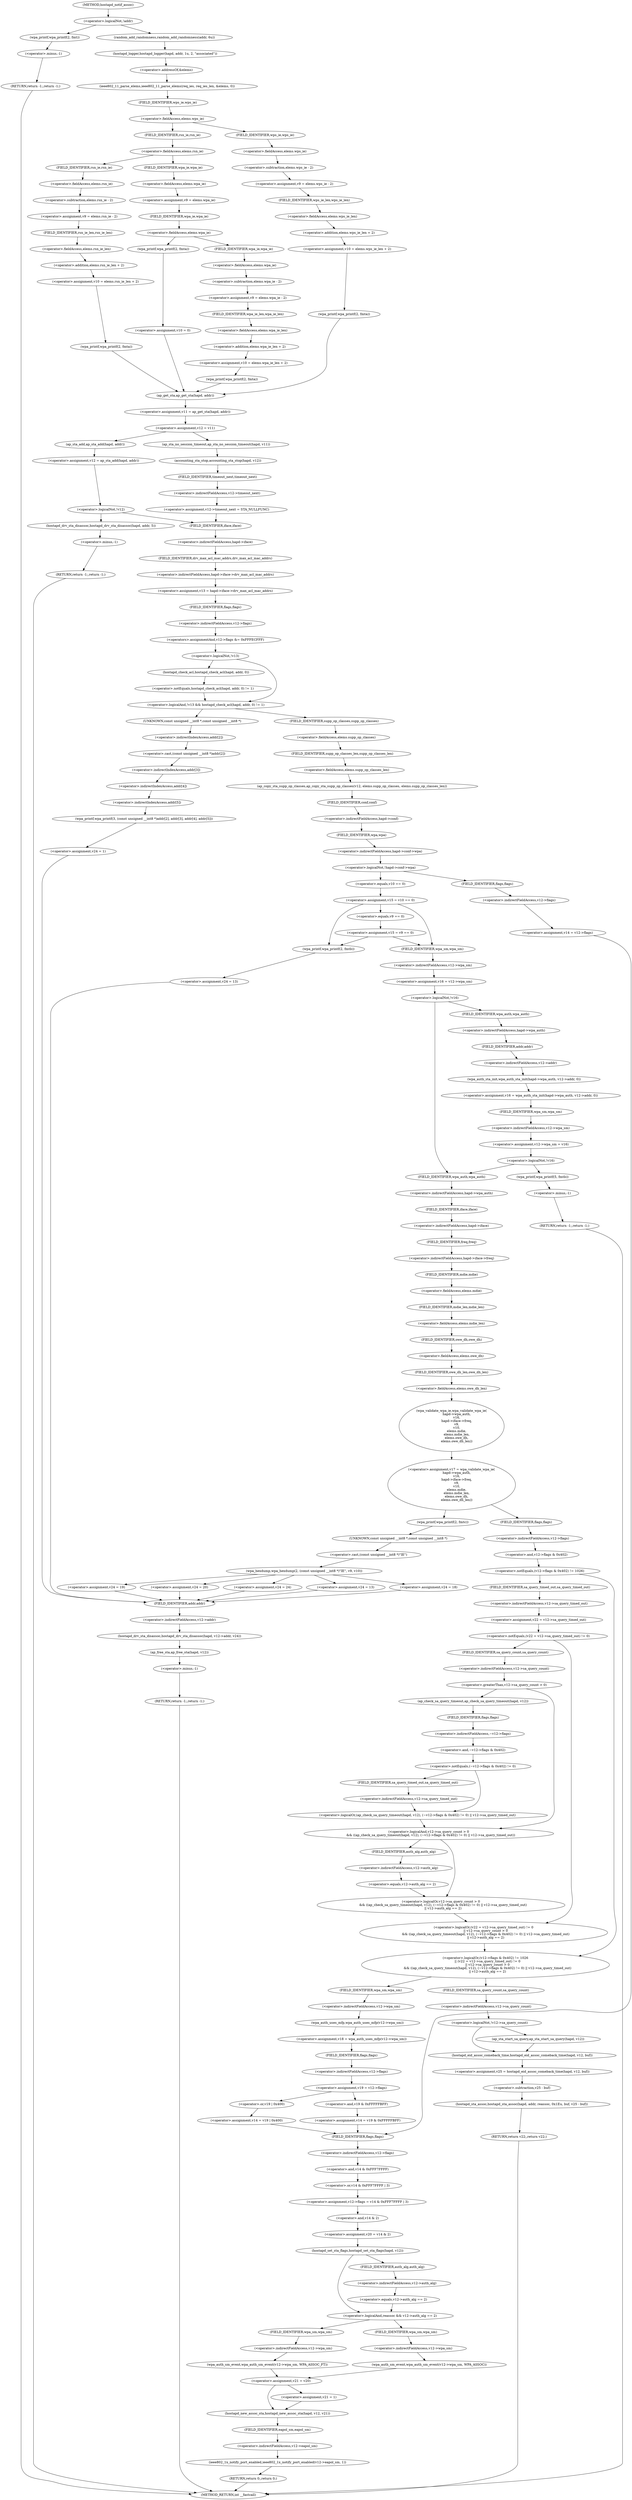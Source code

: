 digraph hostapd_notif_assoc {  
"1000153" [label = "(<operator>.logicalNot,!addr)" ]
"1000156" [label = "(wpa_printf,wpa_printf(2, fmt))" ]
"1000159" [label = "(RETURN,return -1;,return -1;)" ]
"1000160" [label = "(<operator>.minus,-1)" ]
"1000162" [label = "(random_add_randomness,random_add_randomness(addr, 6u))" ]
"1000165" [label = "(hostapd_logger,hostapd_logger(hapd, addr, 1u, 2, \"associated\"))" ]
"1000171" [label = "(ieee802_11_parse_elems,ieee802_11_parse_elems(req_ies, req_ies_len, &elems, 0))" ]
"1000174" [label = "(<operator>.addressOf,&elems)" ]
"1000178" [label = "(<operator>.fieldAccess,elems.wps_ie)" ]
"1000180" [label = "(FIELD_IDENTIFIER,wps_ie,wps_ie)" ]
"1000182" [label = "(<operator>.assignment,v9 = elems.wps_ie - 2)" ]
"1000184" [label = "(<operator>.subtraction,elems.wps_ie - 2)" ]
"1000185" [label = "(<operator>.fieldAccess,elems.wps_ie)" ]
"1000187" [label = "(FIELD_IDENTIFIER,wps_ie,wps_ie)" ]
"1000189" [label = "(<operator>.assignment,v10 = elems.wps_ie_len + 2)" ]
"1000191" [label = "(<operator>.addition,elems.wps_ie_len + 2)" ]
"1000192" [label = "(<operator>.fieldAccess,elems.wps_ie_len)" ]
"1000194" [label = "(FIELD_IDENTIFIER,wps_ie_len,wps_ie_len)" ]
"1000196" [label = "(wpa_printf,wpa_printf(2, fmta))" ]
"1000201" [label = "(<operator>.fieldAccess,elems.rsn_ie)" ]
"1000203" [label = "(FIELD_IDENTIFIER,rsn_ie,rsn_ie)" ]
"1000205" [label = "(<operator>.assignment,v9 = elems.rsn_ie - 2)" ]
"1000207" [label = "(<operator>.subtraction,elems.rsn_ie - 2)" ]
"1000208" [label = "(<operator>.fieldAccess,elems.rsn_ie)" ]
"1000210" [label = "(FIELD_IDENTIFIER,rsn_ie,rsn_ie)" ]
"1000212" [label = "(<operator>.assignment,v10 = elems.rsn_ie_len + 2)" ]
"1000214" [label = "(<operator>.addition,elems.rsn_ie_len + 2)" ]
"1000215" [label = "(<operator>.fieldAccess,elems.rsn_ie_len)" ]
"1000217" [label = "(FIELD_IDENTIFIER,rsn_ie_len,rsn_ie_len)" ]
"1000219" [label = "(wpa_printf,wpa_printf(2, fmta))" ]
"1000224" [label = "(<operator>.assignment,v9 = elems.wpa_ie)" ]
"1000226" [label = "(<operator>.fieldAccess,elems.wpa_ie)" ]
"1000228" [label = "(FIELD_IDENTIFIER,wpa_ie,wpa_ie)" ]
"1000230" [label = "(<operator>.fieldAccess,elems.wpa_ie)" ]
"1000232" [label = "(FIELD_IDENTIFIER,wpa_ie,wpa_ie)" ]
"1000234" [label = "(<operator>.assignment,v9 = elems.wpa_ie - 2)" ]
"1000236" [label = "(<operator>.subtraction,elems.wpa_ie - 2)" ]
"1000237" [label = "(<operator>.fieldAccess,elems.wpa_ie)" ]
"1000239" [label = "(FIELD_IDENTIFIER,wpa_ie,wpa_ie)" ]
"1000241" [label = "(<operator>.assignment,v10 = elems.wpa_ie_len + 2)" ]
"1000243" [label = "(<operator>.addition,elems.wpa_ie_len + 2)" ]
"1000244" [label = "(<operator>.fieldAccess,elems.wpa_ie_len)" ]
"1000246" [label = "(FIELD_IDENTIFIER,wpa_ie_len,wpa_ie_len)" ]
"1000248" [label = "(wpa_printf,wpa_printf(2, fmta))" ]
"1000253" [label = "(wpa_printf,wpa_printf(2, fmta))" ]
"1000256" [label = "(<operator>.assignment,v10 = 0)" ]
"1000259" [label = "(<operator>.assignment,v11 = ap_get_sta(hapd, addr))" ]
"1000261" [label = "(ap_get_sta,ap_get_sta(hapd, addr))" ]
"1000264" [label = "(<operator>.assignment,v12 = v11)" ]
"1000270" [label = "(ap_sta_no_session_timeout,ap_sta_no_session_timeout(hapd, v11))" ]
"1000273" [label = "(accounting_sta_stop,accounting_sta_stop(hapd, v12))" ]
"1000276" [label = "(<operator>.assignment,v12->timeout_next = STA_NULLFUNC)" ]
"1000277" [label = "(<operator>.indirectFieldAccess,v12->timeout_next)" ]
"1000279" [label = "(FIELD_IDENTIFIER,timeout_next,timeout_next)" ]
"1000283" [label = "(<operator>.assignment,v12 = ap_sta_add(hapd, addr))" ]
"1000285" [label = "(ap_sta_add,ap_sta_add(hapd, addr))" ]
"1000289" [label = "(<operator>.logicalNot,!v12)" ]
"1000292" [label = "(hostapd_drv_sta_disassoc,hostapd_drv_sta_disassoc(hapd, addr, 5))" ]
"1000296" [label = "(RETURN,return -1;,return -1;)" ]
"1000297" [label = "(<operator>.minus,-1)" ]
"1000299" [label = "(<operator>.assignment,v13 = hapd->iface->drv_max_acl_mac_addrs)" ]
"1000301" [label = "(<operator>.indirectFieldAccess,hapd->iface->drv_max_acl_mac_addrs)" ]
"1000302" [label = "(<operator>.indirectFieldAccess,hapd->iface)" ]
"1000304" [label = "(FIELD_IDENTIFIER,iface,iface)" ]
"1000305" [label = "(FIELD_IDENTIFIER,drv_max_acl_mac_addrs,drv_max_acl_mac_addrs)" ]
"1000306" [label = "(<operators>.assignmentAnd,v12->flags &= 0xFFFECFFF)" ]
"1000307" [label = "(<operator>.indirectFieldAccess,v12->flags)" ]
"1000309" [label = "(FIELD_IDENTIFIER,flags,flags)" ]
"1000312" [label = "(<operator>.logicalAnd,!v13 && hostapd_check_acl(hapd, addr, 0) != 1)" ]
"1000313" [label = "(<operator>.logicalNot,!v13)" ]
"1000315" [label = "(<operator>.notEquals,hostapd_check_acl(hapd, addr, 0) != 1)" ]
"1000316" [label = "(hostapd_check_acl,hostapd_check_acl(hapd, addr, 0))" ]
"1000322" [label = "(wpa_printf,wpa_printf(3, (const unsigned __int8 *)addr[2], addr[3], addr[4], addr[5]))" ]
"1000324" [label = "(<operator>.cast,(const unsigned __int8 *)addr[2])" ]
"1000325" [label = "(UNKNOWN,const unsigned __int8 *,const unsigned __int8 *)" ]
"1000326" [label = "(<operator>.indirectIndexAccess,addr[2])" ]
"1000329" [label = "(<operator>.indirectIndexAccess,addr[3])" ]
"1000332" [label = "(<operator>.indirectIndexAccess,addr[4])" ]
"1000335" [label = "(<operator>.indirectIndexAccess,addr[5])" ]
"1000338" [label = "(<operator>.assignment,v24 = 1)" ]
"1000342" [label = "(hostapd_drv_sta_disassoc,hostapd_drv_sta_disassoc(hapd, v12->addr, v24))" ]
"1000344" [label = "(<operator>.indirectFieldAccess,v12->addr)" ]
"1000346" [label = "(FIELD_IDENTIFIER,addr,addr)" ]
"1000348" [label = "(ap_free_sta,ap_free_sta(hapd, v12))" ]
"1000351" [label = "(RETURN,return -1;,return -1;)" ]
"1000352" [label = "(<operator>.minus,-1)" ]
"1000354" [label = "(ap_copy_sta_supp_op_classes,ap_copy_sta_supp_op_classes(v12, elems.supp_op_classes, elems.supp_op_classes_len))" ]
"1000356" [label = "(<operator>.fieldAccess,elems.supp_op_classes)" ]
"1000358" [label = "(FIELD_IDENTIFIER,supp_op_classes,supp_op_classes)" ]
"1000359" [label = "(<operator>.fieldAccess,elems.supp_op_classes_len)" ]
"1000361" [label = "(FIELD_IDENTIFIER,supp_op_classes_len,supp_op_classes_len)" ]
"1000363" [label = "(<operator>.logicalNot,!hapd->conf->wpa)" ]
"1000364" [label = "(<operator>.indirectFieldAccess,hapd->conf->wpa)" ]
"1000365" [label = "(<operator>.indirectFieldAccess,hapd->conf)" ]
"1000367" [label = "(FIELD_IDENTIFIER,conf,conf)" ]
"1000368" [label = "(FIELD_IDENTIFIER,wpa,wpa)" ]
"1000370" [label = "(<operator>.assignment,v14 = v12->flags)" ]
"1000372" [label = "(<operator>.indirectFieldAccess,v12->flags)" ]
"1000374" [label = "(FIELD_IDENTIFIER,flags,flags)" ]
"1000376" [label = "(<operator>.assignment,v12->flags = v14 & 0xFFF7FFFF | 3)" ]
"1000377" [label = "(<operator>.indirectFieldAccess,v12->flags)" ]
"1000379" [label = "(FIELD_IDENTIFIER,flags,flags)" ]
"1000380" [label = "(<operator>.or,v14 & 0xFFF7FFFF | 3)" ]
"1000381" [label = "(<operator>.and,v14 & 0xFFF7FFFF)" ]
"1000385" [label = "(<operator>.assignment,v20 = v14 & 2)" ]
"1000387" [label = "(<operator>.and,v14 & 2)" ]
"1000390" [label = "(hostapd_set_sta_flags,hostapd_set_sta_flags(hapd, v12))" ]
"1000394" [label = "(<operator>.logicalAnd,reassoc && v12->auth_alg == 2)" ]
"1000396" [label = "(<operator>.equals,v12->auth_alg == 2)" ]
"1000397" [label = "(<operator>.indirectFieldAccess,v12->auth_alg)" ]
"1000399" [label = "(FIELD_IDENTIFIER,auth_alg,auth_alg)" ]
"1000401" [label = "(wpa_auth_sm_event,wpa_auth_sm_event(v12->wpa_sm, WPA_ASSOC_FT))" ]
"1000402" [label = "(<operator>.indirectFieldAccess,v12->wpa_sm)" ]
"1000404" [label = "(FIELD_IDENTIFIER,wpa_sm,wpa_sm)" ]
"1000407" [label = "(wpa_auth_sm_event,wpa_auth_sm_event(v12->wpa_sm, WPA_ASSOC))" ]
"1000408" [label = "(<operator>.indirectFieldAccess,v12->wpa_sm)" ]
"1000410" [label = "(FIELD_IDENTIFIER,wpa_sm,wpa_sm)" ]
"1000412" [label = "(<operator>.assignment,v21 = v20)" ]
"1000417" [label = "(<operator>.assignment,v21 = 1)" ]
"1000420" [label = "(hostapd_new_assoc_sta,hostapd_new_assoc_sta(hapd, v12, v21))" ]
"1000424" [label = "(ieee802_1x_notify_port_enabled,ieee802_1x_notify_port_enabled(v12->eapol_sm, 1))" ]
"1000425" [label = "(<operator>.indirectFieldAccess,v12->eapol_sm)" ]
"1000427" [label = "(FIELD_IDENTIFIER,eapol_sm,eapol_sm)" ]
"1000429" [label = "(RETURN,return 0;,return 0;)" ]
"1000431" [label = "(<operator>.assignment,v15 = v10 == 0)" ]
"1000433" [label = "(<operator>.equals,v10 == 0)" ]
"1000438" [label = "(<operator>.assignment,v15 = v9 == 0)" ]
"1000440" [label = "(<operator>.equals,v9 == 0)" ]
"1000446" [label = "(wpa_printf,wpa_printf(2, fmtb))" ]
"1000449" [label = "(<operator>.assignment,v24 = 13)" ]
"1000453" [label = "(<operator>.assignment,v16 = v12->wpa_sm)" ]
"1000455" [label = "(<operator>.indirectFieldAccess,v12->wpa_sm)" ]
"1000457" [label = "(FIELD_IDENTIFIER,wpa_sm,wpa_sm)" ]
"1000459" [label = "(<operator>.logicalNot,!v16)" ]
"1000462" [label = "(<operator>.assignment,v16 = wpa_auth_sta_init(hapd->wpa_auth, v12->addr, 0))" ]
"1000464" [label = "(wpa_auth_sta_init,wpa_auth_sta_init(hapd->wpa_auth, v12->addr, 0))" ]
"1000465" [label = "(<operator>.indirectFieldAccess,hapd->wpa_auth)" ]
"1000467" [label = "(FIELD_IDENTIFIER,wpa_auth,wpa_auth)" ]
"1000468" [label = "(<operator>.indirectFieldAccess,v12->addr)" ]
"1000470" [label = "(FIELD_IDENTIFIER,addr,addr)" ]
"1000472" [label = "(<operator>.assignment,v12->wpa_sm = v16)" ]
"1000473" [label = "(<operator>.indirectFieldAccess,v12->wpa_sm)" ]
"1000475" [label = "(FIELD_IDENTIFIER,wpa_sm,wpa_sm)" ]
"1000478" [label = "(<operator>.logicalNot,!v16)" ]
"1000481" [label = "(wpa_printf,wpa_printf(5, fmtb))" ]
"1000484" [label = "(RETURN,return -1;,return -1;)" ]
"1000485" [label = "(<operator>.minus,-1)" ]
"1000487" [label = "(<operator>.assignment,v17 = wpa_validate_wpa_ie(\n          hapd->wpa_auth,\n          v16,\n          hapd->iface->freq,\n          v9,\n          v10,\n          elems.mdie,\n          elems.mdie_len,\n          elems.owe_dh,\n          elems.owe_dh_len))" ]
"1000489" [label = "(wpa_validate_wpa_ie,wpa_validate_wpa_ie(\n          hapd->wpa_auth,\n          v16,\n          hapd->iface->freq,\n          v9,\n          v10,\n          elems.mdie,\n          elems.mdie_len,\n          elems.owe_dh,\n          elems.owe_dh_len))" ]
"1000490" [label = "(<operator>.indirectFieldAccess,hapd->wpa_auth)" ]
"1000492" [label = "(FIELD_IDENTIFIER,wpa_auth,wpa_auth)" ]
"1000494" [label = "(<operator>.indirectFieldAccess,hapd->iface->freq)" ]
"1000495" [label = "(<operator>.indirectFieldAccess,hapd->iface)" ]
"1000497" [label = "(FIELD_IDENTIFIER,iface,iface)" ]
"1000498" [label = "(FIELD_IDENTIFIER,freq,freq)" ]
"1000501" [label = "(<operator>.fieldAccess,elems.mdie)" ]
"1000503" [label = "(FIELD_IDENTIFIER,mdie,mdie)" ]
"1000504" [label = "(<operator>.fieldAccess,elems.mdie_len)" ]
"1000506" [label = "(FIELD_IDENTIFIER,mdie_len,mdie_len)" ]
"1000507" [label = "(<operator>.fieldAccess,elems.owe_dh)" ]
"1000509" [label = "(FIELD_IDENTIFIER,owe_dh,owe_dh)" ]
"1000510" [label = "(<operator>.fieldAccess,elems.owe_dh_len)" ]
"1000512" [label = "(FIELD_IDENTIFIER,owe_dh_len,owe_dh_len)" ]
"1000516" [label = "(wpa_printf,wpa_printf(2, fmtc))" ]
"1000519" [label = "(wpa_hexdump,wpa_hexdump(2, (const unsigned __int8 *)\"IE\", v9, v10))" ]
"1000521" [label = "(<operator>.cast,(const unsigned __int8 *)\"IE\")" ]
"1000522" [label = "(UNKNOWN,const unsigned __int8 *,const unsigned __int8 *)" ]
"1000530" [label = "(<operator>.assignment,v24 = 18)" ]
"1000535" [label = "(<operator>.assignment,v24 = 19)" ]
"1000540" [label = "(<operator>.assignment,v24 = 20)" ]
"1000545" [label = "(<operator>.assignment,v24 = 24)" ]
"1000550" [label = "(<operator>.assignment,v24 = 13)" ]
"1000556" [label = "(<operator>.logicalOr,(v12->flags & 0x402) != 1026\n    || (v22 = v12->sa_query_timed_out) != 0\n    || v12->sa_query_count > 0\n    && ((ap_check_sa_query_timeout(hapd, v12), (~v12->flags & 0x402) != 0) || v12->sa_query_timed_out)\n    || v12->auth_alg == 2)" ]
"1000557" [label = "(<operator>.notEquals,(v12->flags & 0x402) != 1026)" ]
"1000558" [label = "(<operator>.and,v12->flags & 0x402)" ]
"1000559" [label = "(<operator>.indirectFieldAccess,v12->flags)" ]
"1000561" [label = "(FIELD_IDENTIFIER,flags,flags)" ]
"1000564" [label = "(<operator>.logicalOr,(v22 = v12->sa_query_timed_out) != 0\n    || v12->sa_query_count > 0\n    && ((ap_check_sa_query_timeout(hapd, v12), (~v12->flags & 0x402) != 0) || v12->sa_query_timed_out)\n    || v12->auth_alg == 2)" ]
"1000565" [label = "(<operator>.notEquals,(v22 = v12->sa_query_timed_out) != 0)" ]
"1000566" [label = "(<operator>.assignment,v22 = v12->sa_query_timed_out)" ]
"1000568" [label = "(<operator>.indirectFieldAccess,v12->sa_query_timed_out)" ]
"1000570" [label = "(FIELD_IDENTIFIER,sa_query_timed_out,sa_query_timed_out)" ]
"1000572" [label = "(<operator>.logicalOr,v12->sa_query_count > 0\n    && ((ap_check_sa_query_timeout(hapd, v12), (~v12->flags & 0x402) != 0) || v12->sa_query_timed_out)\n    || v12->auth_alg == 2)" ]
"1000573" [label = "(<operator>.logicalAnd,v12->sa_query_count > 0\n    && ((ap_check_sa_query_timeout(hapd, v12), (~v12->flags & 0x402) != 0) || v12->sa_query_timed_out))" ]
"1000574" [label = "(<operator>.greaterThan,v12->sa_query_count > 0)" ]
"1000575" [label = "(<operator>.indirectFieldAccess,v12->sa_query_count)" ]
"1000577" [label = "(FIELD_IDENTIFIER,sa_query_count,sa_query_count)" ]
"1000579" [label = "(<operator>.logicalOr,(ap_check_sa_query_timeout(hapd, v12), (~v12->flags & 0x402) != 0) || v12->sa_query_timed_out)" ]
"1000581" [label = "(ap_check_sa_query_timeout,ap_check_sa_query_timeout(hapd, v12))" ]
"1000584" [label = "(<operator>.notEquals,(~v12->flags & 0x402) != 0)" ]
"1000585" [label = "(<operator>.and,~v12->flags & 0x402)" ]
"1000586" [label = "(<operator>.indirectFieldAccess,~v12->flags)" ]
"1000588" [label = "(FIELD_IDENTIFIER,flags,flags)" ]
"1000591" [label = "(<operator>.indirectFieldAccess,v12->sa_query_timed_out)" ]
"1000593" [label = "(FIELD_IDENTIFIER,sa_query_timed_out,sa_query_timed_out)" ]
"1000594" [label = "(<operator>.equals,v12->auth_alg == 2)" ]
"1000595" [label = "(<operator>.indirectFieldAccess,v12->auth_alg)" ]
"1000597" [label = "(FIELD_IDENTIFIER,auth_alg,auth_alg)" ]
"1000600" [label = "(<operator>.assignment,v18 = wpa_auth_uses_mfp(v12->wpa_sm))" ]
"1000602" [label = "(wpa_auth_uses_mfp,wpa_auth_uses_mfp(v12->wpa_sm))" ]
"1000603" [label = "(<operator>.indirectFieldAccess,v12->wpa_sm)" ]
"1000605" [label = "(FIELD_IDENTIFIER,wpa_sm,wpa_sm)" ]
"1000606" [label = "(<operator>.assignment,v19 = v12->flags)" ]
"1000608" [label = "(<operator>.indirectFieldAccess,v12->flags)" ]
"1000610" [label = "(FIELD_IDENTIFIER,flags,flags)" ]
"1000613" [label = "(<operator>.assignment,v14 = v19 | 0x400)" ]
"1000615" [label = "(<operator>.or,v19 | 0x400)" ]
"1000619" [label = "(<operator>.assignment,v14 = v19 & 0xFFFFFBFF)" ]
"1000621" [label = "(<operator>.and,v19 & 0xFFFFFBFF)" ]
"1000626" [label = "(<operator>.logicalNot,!v12->sa_query_count)" ]
"1000627" [label = "(<operator>.indirectFieldAccess,v12->sa_query_count)" ]
"1000629" [label = "(FIELD_IDENTIFIER,sa_query_count,sa_query_count)" ]
"1000630" [label = "(ap_sta_start_sa_query,ap_sta_start_sa_query(hapd, v12))" ]
"1000633" [label = "(<operator>.assignment,v25 = hostapd_eid_assoc_comeback_time(hapd, v12, buf))" ]
"1000635" [label = "(hostapd_eid_assoc_comeback_time,hostapd_eid_assoc_comeback_time(hapd, v12, buf))" ]
"1000639" [label = "(hostapd_sta_assoc,hostapd_sta_assoc(hapd, addr, reassoc, 0x1Eu, buf, v25 - buf))" ]
"1000645" [label = "(<operator>.subtraction,v25 - buf)" ]
"1000648" [label = "(RETURN,return v22;,return v22;)" ]
"1000123" [label = "(METHOD,hostapd_notif_assoc)" ]
"1000650" [label = "(METHOD_RETURN,int __fastcall)" ]
  "1000153" -> "1000156" 
  "1000153" -> "1000162" 
  "1000156" -> "1000160" 
  "1000159" -> "1000650" 
  "1000160" -> "1000159" 
  "1000162" -> "1000165" 
  "1000165" -> "1000174" 
  "1000171" -> "1000180" 
  "1000174" -> "1000171" 
  "1000178" -> "1000187" 
  "1000178" -> "1000203" 
  "1000180" -> "1000178" 
  "1000182" -> "1000194" 
  "1000184" -> "1000182" 
  "1000185" -> "1000184" 
  "1000187" -> "1000185" 
  "1000189" -> "1000196" 
  "1000191" -> "1000189" 
  "1000192" -> "1000191" 
  "1000194" -> "1000192" 
  "1000196" -> "1000261" 
  "1000201" -> "1000210" 
  "1000201" -> "1000228" 
  "1000203" -> "1000201" 
  "1000205" -> "1000217" 
  "1000207" -> "1000205" 
  "1000208" -> "1000207" 
  "1000210" -> "1000208" 
  "1000212" -> "1000219" 
  "1000214" -> "1000212" 
  "1000215" -> "1000214" 
  "1000217" -> "1000215" 
  "1000219" -> "1000261" 
  "1000224" -> "1000232" 
  "1000226" -> "1000224" 
  "1000228" -> "1000226" 
  "1000230" -> "1000239" 
  "1000230" -> "1000253" 
  "1000232" -> "1000230" 
  "1000234" -> "1000246" 
  "1000236" -> "1000234" 
  "1000237" -> "1000236" 
  "1000239" -> "1000237" 
  "1000241" -> "1000248" 
  "1000243" -> "1000241" 
  "1000244" -> "1000243" 
  "1000246" -> "1000244" 
  "1000248" -> "1000261" 
  "1000253" -> "1000256" 
  "1000256" -> "1000261" 
  "1000259" -> "1000264" 
  "1000261" -> "1000259" 
  "1000264" -> "1000270" 
  "1000264" -> "1000285" 
  "1000270" -> "1000273" 
  "1000273" -> "1000279" 
  "1000276" -> "1000304" 
  "1000277" -> "1000276" 
  "1000279" -> "1000277" 
  "1000283" -> "1000289" 
  "1000285" -> "1000283" 
  "1000289" -> "1000292" 
  "1000289" -> "1000304" 
  "1000292" -> "1000297" 
  "1000296" -> "1000650" 
  "1000297" -> "1000296" 
  "1000299" -> "1000309" 
  "1000301" -> "1000299" 
  "1000302" -> "1000305" 
  "1000304" -> "1000302" 
  "1000305" -> "1000301" 
  "1000306" -> "1000313" 
  "1000307" -> "1000306" 
  "1000309" -> "1000307" 
  "1000312" -> "1000325" 
  "1000312" -> "1000358" 
  "1000313" -> "1000312" 
  "1000313" -> "1000316" 
  "1000315" -> "1000312" 
  "1000316" -> "1000315" 
  "1000322" -> "1000338" 
  "1000324" -> "1000329" 
  "1000325" -> "1000326" 
  "1000326" -> "1000324" 
  "1000329" -> "1000332" 
  "1000332" -> "1000335" 
  "1000335" -> "1000322" 
  "1000338" -> "1000346" 
  "1000342" -> "1000348" 
  "1000344" -> "1000342" 
  "1000346" -> "1000344" 
  "1000348" -> "1000352" 
  "1000351" -> "1000650" 
  "1000352" -> "1000351" 
  "1000354" -> "1000367" 
  "1000356" -> "1000361" 
  "1000358" -> "1000356" 
  "1000359" -> "1000354" 
  "1000361" -> "1000359" 
  "1000363" -> "1000374" 
  "1000363" -> "1000433" 
  "1000364" -> "1000363" 
  "1000365" -> "1000368" 
  "1000367" -> "1000365" 
  "1000368" -> "1000364" 
  "1000370" -> "1000379" 
  "1000372" -> "1000370" 
  "1000374" -> "1000372" 
  "1000376" -> "1000387" 
  "1000377" -> "1000381" 
  "1000379" -> "1000377" 
  "1000380" -> "1000376" 
  "1000381" -> "1000380" 
  "1000385" -> "1000390" 
  "1000387" -> "1000385" 
  "1000390" -> "1000394" 
  "1000390" -> "1000399" 
  "1000394" -> "1000404" 
  "1000394" -> "1000410" 
  "1000396" -> "1000394" 
  "1000397" -> "1000396" 
  "1000399" -> "1000397" 
  "1000401" -> "1000412" 
  "1000402" -> "1000401" 
  "1000404" -> "1000402" 
  "1000407" -> "1000412" 
  "1000408" -> "1000407" 
  "1000410" -> "1000408" 
  "1000412" -> "1000417" 
  "1000412" -> "1000420" 
  "1000417" -> "1000420" 
  "1000420" -> "1000427" 
  "1000424" -> "1000429" 
  "1000425" -> "1000424" 
  "1000427" -> "1000425" 
  "1000429" -> "1000650" 
  "1000431" -> "1000440" 
  "1000431" -> "1000446" 
  "1000431" -> "1000457" 
  "1000433" -> "1000431" 
  "1000438" -> "1000446" 
  "1000438" -> "1000457" 
  "1000440" -> "1000438" 
  "1000446" -> "1000449" 
  "1000449" -> "1000346" 
  "1000453" -> "1000459" 
  "1000455" -> "1000453" 
  "1000457" -> "1000455" 
  "1000459" -> "1000467" 
  "1000459" -> "1000492" 
  "1000462" -> "1000475" 
  "1000464" -> "1000462" 
  "1000465" -> "1000470" 
  "1000467" -> "1000465" 
  "1000468" -> "1000464" 
  "1000470" -> "1000468" 
  "1000472" -> "1000478" 
  "1000473" -> "1000472" 
  "1000475" -> "1000473" 
  "1000478" -> "1000481" 
  "1000478" -> "1000492" 
  "1000481" -> "1000485" 
  "1000484" -> "1000650" 
  "1000485" -> "1000484" 
  "1000487" -> "1000516" 
  "1000487" -> "1000561" 
  "1000489" -> "1000487" 
  "1000490" -> "1000497" 
  "1000492" -> "1000490" 
  "1000494" -> "1000503" 
  "1000495" -> "1000498" 
  "1000497" -> "1000495" 
  "1000498" -> "1000494" 
  "1000501" -> "1000506" 
  "1000503" -> "1000501" 
  "1000504" -> "1000509" 
  "1000506" -> "1000504" 
  "1000507" -> "1000512" 
  "1000509" -> "1000507" 
  "1000510" -> "1000489" 
  "1000512" -> "1000510" 
  "1000516" -> "1000522" 
  "1000519" -> "1000530" 
  "1000519" -> "1000535" 
  "1000519" -> "1000540" 
  "1000519" -> "1000545" 
  "1000519" -> "1000550" 
  "1000521" -> "1000519" 
  "1000522" -> "1000521" 
  "1000530" -> "1000346" 
  "1000535" -> "1000346" 
  "1000540" -> "1000346" 
  "1000545" -> "1000346" 
  "1000550" -> "1000346" 
  "1000556" -> "1000605" 
  "1000556" -> "1000629" 
  "1000557" -> "1000556" 
  "1000557" -> "1000570" 
  "1000558" -> "1000557" 
  "1000559" -> "1000558" 
  "1000561" -> "1000559" 
  "1000564" -> "1000556" 
  "1000565" -> "1000564" 
  "1000565" -> "1000577" 
  "1000566" -> "1000565" 
  "1000568" -> "1000566" 
  "1000570" -> "1000568" 
  "1000572" -> "1000564" 
  "1000573" -> "1000572" 
  "1000573" -> "1000597" 
  "1000574" -> "1000573" 
  "1000574" -> "1000581" 
  "1000575" -> "1000574" 
  "1000577" -> "1000575" 
  "1000579" -> "1000573" 
  "1000581" -> "1000588" 
  "1000584" -> "1000579" 
  "1000584" -> "1000593" 
  "1000585" -> "1000584" 
  "1000586" -> "1000585" 
  "1000588" -> "1000586" 
  "1000591" -> "1000579" 
  "1000593" -> "1000591" 
  "1000594" -> "1000572" 
  "1000595" -> "1000594" 
  "1000597" -> "1000595" 
  "1000600" -> "1000610" 
  "1000602" -> "1000600" 
  "1000603" -> "1000602" 
  "1000605" -> "1000603" 
  "1000606" -> "1000615" 
  "1000606" -> "1000621" 
  "1000608" -> "1000606" 
  "1000610" -> "1000608" 
  "1000613" -> "1000379" 
  "1000615" -> "1000613" 
  "1000619" -> "1000379" 
  "1000621" -> "1000619" 
  "1000626" -> "1000630" 
  "1000626" -> "1000635" 
  "1000627" -> "1000626" 
  "1000629" -> "1000627" 
  "1000630" -> "1000635" 
  "1000633" -> "1000645" 
  "1000635" -> "1000633" 
  "1000639" -> "1000648" 
  "1000645" -> "1000639" 
  "1000648" -> "1000650" 
  "1000123" -> "1000153" 
}
